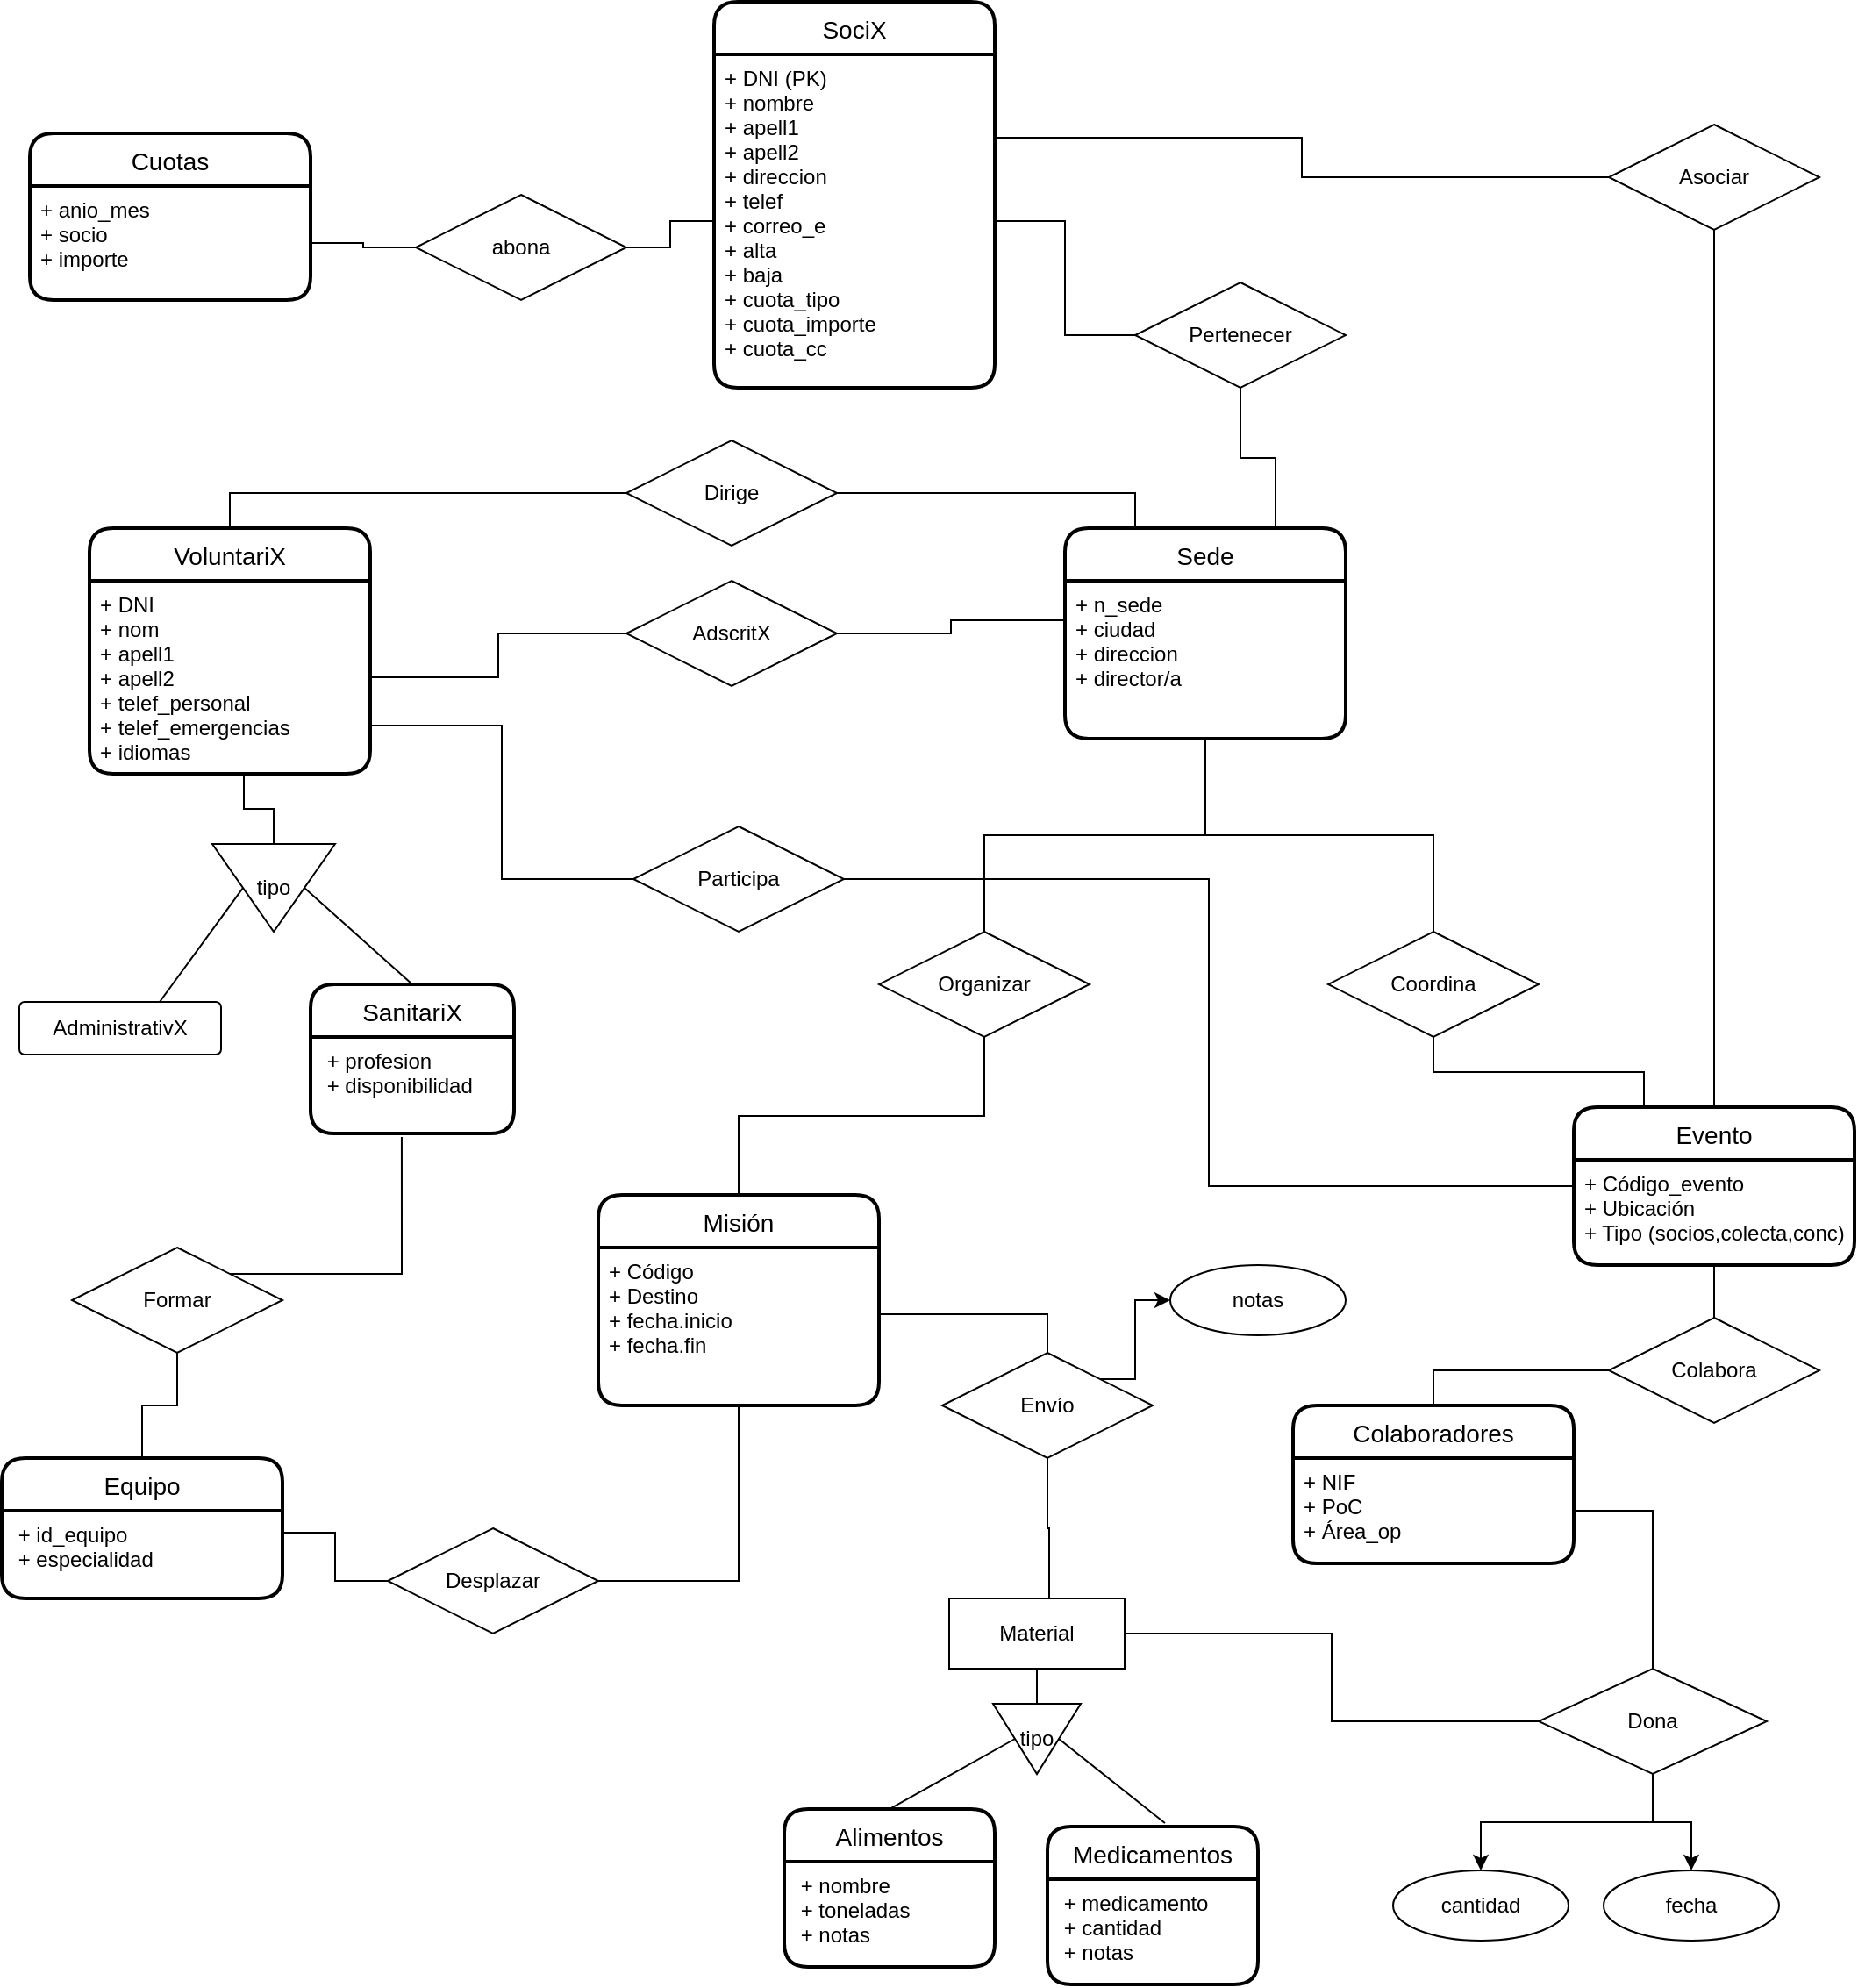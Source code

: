 <mxfile version="14.4.3" type="device"><diagram id="SBgP6ZWbKOvPVADEO_v5" name="Página-1"><mxGraphModel dx="1422" dy="822" grid="1" gridSize="10" guides="1" tooltips="1" connect="1" arrows="1" fold="1" page="1" pageScale="1" pageWidth="827" pageHeight="1169" math="0" shadow="0"><root><mxCell id="0"/><mxCell id="1" parent="0"/><mxCell id="k38d3QJenyf0gSWcsNWi-136" style="edgeStyle=orthogonalEdgeStyle;rounded=0;orthogonalLoop=1;jettySize=auto;html=1;exitX=0.5;exitY=0;exitDx=0;exitDy=0;entryX=0;entryY=0.5;entryDx=0;entryDy=0;endArrow=none;endFill=0;" parent="1" source="k38d3QJenyf0gSWcsNWi-140" target="k38d3QJenyf0gSWcsNWi-135" edge="1"><mxGeometry relative="1" as="geometry"><mxPoint x="180" y="350" as="sourcePoint"/></mxGeometry></mxCell><mxCell id="k38d3QJenyf0gSWcsNWi-77" style="edgeStyle=orthogonalEdgeStyle;rounded=0;orthogonalLoop=1;jettySize=auto;html=1;entryX=0.5;entryY=1;entryDx=0;entryDy=0;endArrow=none;endFill=0;exitX=0.75;exitY=0;exitDx=0;exitDy=0;" parent="1" source="k38d3QJenyf0gSWcsNWi-132" target="k38d3QJenyf0gSWcsNWi-74" edge="1"><mxGeometry relative="1" as="geometry"><mxPoint x="740" y="350" as="sourcePoint"/></mxGeometry></mxCell><mxCell id="k38d3QJenyf0gSWcsNWi-89" style="edgeStyle=orthogonalEdgeStyle;rounded=0;orthogonalLoop=1;jettySize=auto;html=1;exitX=0.5;exitY=1;exitDx=0;exitDy=0;entryX=0.5;entryY=0;entryDx=0;entryDy=0;endArrow=none;endFill=0;" parent="1" source="k38d3QJenyf0gSWcsNWi-133" target="k38d3QJenyf0gSWcsNWi-88" edge="1"><mxGeometry relative="1" as="geometry"><mxPoint x="740" y="390" as="sourcePoint"/></mxGeometry></mxCell><mxCell id="k38d3QJenyf0gSWcsNWi-75" style="edgeStyle=orthogonalEdgeStyle;rounded=0;orthogonalLoop=1;jettySize=auto;html=1;exitX=1;exitY=0.5;exitDx=0;exitDy=0;entryX=0;entryY=0.25;entryDx=0;entryDy=0;endArrow=none;endFill=0;" parent="1" source="k38d3QJenyf0gSWcsNWi-72" target="k38d3QJenyf0gSWcsNWi-133" edge="1"><mxGeometry relative="1" as="geometry"><mxPoint x="690" y="370" as="targetPoint"/></mxGeometry></mxCell><mxCell id="k38d3QJenyf0gSWcsNWi-76" style="edgeStyle=orthogonalEdgeStyle;rounded=0;orthogonalLoop=1;jettySize=auto;html=1;endArrow=none;endFill=0;entryX=1;entryY=0.5;entryDx=0;entryDy=0;" parent="1" source="k38d3QJenyf0gSWcsNWi-72" target="k38d3QJenyf0gSWcsNWi-141" edge="1"><mxGeometry relative="1" as="geometry"><mxPoint x="230" y="370" as="targetPoint"/></mxGeometry></mxCell><mxCell id="k38d3QJenyf0gSWcsNWi-72" value="AdscritX" style="shape=rhombus;perimeter=rhombusPerimeter;whiteSpace=wrap;html=1;align=center;" parent="1" vertex="1"><mxGeometry x="390" y="340" width="120" height="60" as="geometry"/></mxCell><mxCell id="k38d3QJenyf0gSWcsNWi-78" style="edgeStyle=orthogonalEdgeStyle;rounded=0;orthogonalLoop=1;jettySize=auto;html=1;exitX=0;exitY=0.5;exitDx=0;exitDy=0;endArrow=none;endFill=0;" parent="1" source="k38d3QJenyf0gSWcsNWi-74" target="k38d3QJenyf0gSWcsNWi-123" edge="1"><mxGeometry relative="1" as="geometry"><mxPoint x="380" y="200" as="targetPoint"/></mxGeometry></mxCell><mxCell id="k38d3QJenyf0gSWcsNWi-74" value="Pertenecer" style="shape=rhombus;perimeter=rhombusPerimeter;whiteSpace=wrap;html=1;align=center;" parent="1" vertex="1"><mxGeometry x="680" y="170" width="120" height="60" as="geometry"/></mxCell><mxCell id="k38d3QJenyf0gSWcsNWi-79" style="edgeStyle=orthogonalEdgeStyle;rounded=0;jumpSize=1;orthogonalLoop=1;jettySize=auto;html=1;exitX=0.55;exitY=1.008;exitDx=0;exitDy=0;entryX=0;entryY=0.5;entryDx=0;entryDy=0;endArrow=none;endFill=0;exitPerimeter=0;" parent="1" source="k38d3QJenyf0gSWcsNWi-141" target="k38d3QJenyf0gSWcsNWi-81" edge="1"><mxGeometry relative="1" as="geometry"><mxPoint x="184" y="500" as="sourcePoint"/></mxGeometry></mxCell><mxCell id="k38d3QJenyf0gSWcsNWi-80" style="edgeStyle=orthogonalEdgeStyle;rounded=0;orthogonalLoop=1;jettySize=auto;html=1;exitX=0.5;exitY=1;exitDx=0;exitDy=0;entryX=0.5;entryY=0;entryDx=0;entryDy=0;strokeColor=none;jumpSize=2;" parent="1" source="k38d3QJenyf0gSWcsNWi-81" target="k38d3QJenyf0gSWcsNWi-82" edge="1"><mxGeometry relative="1" as="geometry"/></mxCell><mxCell id="k38d3QJenyf0gSWcsNWi-81" value="tipo" style="triangle;whiteSpace=wrap;html=1;direction=south;" parent="1" vertex="1"><mxGeometry x="154" y="490" width="70" height="50" as="geometry"/></mxCell><mxCell id="k38d3QJenyf0gSWcsNWi-82" value="AdministrativX" style="rounded=1;arcSize=10;whiteSpace=wrap;html=1;align=center;" parent="1" vertex="1"><mxGeometry x="44" y="580" width="115" height="30" as="geometry"/></mxCell><mxCell id="k38d3QJenyf0gSWcsNWi-84" value="" style="endArrow=none;html=1;entryX=0.5;entryY=1;entryDx=0;entryDy=0;" parent="1" target="k38d3QJenyf0gSWcsNWi-81" edge="1"><mxGeometry width="50" height="50" relative="1" as="geometry"><mxPoint x="124" y="580" as="sourcePoint"/><mxPoint x="174" y="530" as="targetPoint"/></mxGeometry></mxCell><mxCell id="k38d3QJenyf0gSWcsNWi-85" value="" style="endArrow=none;html=1;entryX=0.5;entryY=0;entryDx=0;entryDy=0;exitX=0.5;exitY=0;exitDx=0;exitDy=0;" parent="1" source="k38d3QJenyf0gSWcsNWi-81" target="k38d3QJenyf0gSWcsNWi-145" edge="1"><mxGeometry width="50" height="50" relative="1" as="geometry"><mxPoint x="264" y="560" as="sourcePoint"/><mxPoint x="256.5" y="580" as="targetPoint"/></mxGeometry></mxCell><mxCell id="k38d3QJenyf0gSWcsNWi-104" style="edgeStyle=orthogonalEdgeStyle;rounded=0;orthogonalLoop=1;jettySize=auto;html=1;exitX=1.006;exitY=0.422;exitDx=0;exitDy=0;entryX=0.5;entryY=0;entryDx=0;entryDy=0;endArrow=none;endFill=0;exitPerimeter=0;" parent="1" source="k38d3QJenyf0gSWcsNWi-139" target="k38d3QJenyf0gSWcsNWi-103" edge="1"><mxGeometry relative="1" as="geometry"><mxPoint x="504" y="700" as="sourcePoint"/></mxGeometry></mxCell><mxCell id="k38d3QJenyf0gSWcsNWi-90" style="edgeStyle=orthogonalEdgeStyle;rounded=0;orthogonalLoop=1;jettySize=auto;html=1;exitX=0.5;exitY=1;exitDx=0;exitDy=0;endArrow=none;endFill=0;entryX=0.5;entryY=0;entryDx=0;entryDy=0;" parent="1" source="k38d3QJenyf0gSWcsNWi-88" target="k38d3QJenyf0gSWcsNWi-138" edge="1"><mxGeometry relative="1" as="geometry"><mxPoint x="454" y="680" as="targetPoint"/></mxGeometry></mxCell><mxCell id="k38d3QJenyf0gSWcsNWi-88" value="Organizar" style="shape=rhombus;perimeter=rhombusPerimeter;whiteSpace=wrap;html=1;align=center;" parent="1" vertex="1"><mxGeometry x="534" y="540" width="120" height="60" as="geometry"/></mxCell><mxCell id="k38d3QJenyf0gSWcsNWi-107" style="edgeStyle=orthogonalEdgeStyle;rounded=0;orthogonalLoop=1;jettySize=auto;html=1;exitX=1;exitY=0.25;exitDx=0;exitDy=0;entryX=0;entryY=0.5;entryDx=0;entryDy=0;endArrow=none;endFill=0;" parent="1" source="k38d3QJenyf0gSWcsNWi-144" target="k38d3QJenyf0gSWcsNWi-106" edge="1"><mxGeometry relative="1" as="geometry"><mxPoint x="184" y="930" as="sourcePoint"/></mxGeometry></mxCell><mxCell id="k38d3QJenyf0gSWcsNWi-94" style="edgeStyle=orthogonalEdgeStyle;rounded=0;orthogonalLoop=1;jettySize=auto;html=1;exitX=0.5;exitY=1;exitDx=0;exitDy=0;entryX=0.5;entryY=0;entryDx=0;entryDy=0;endArrow=none;endFill=0;" parent="1" source="k38d3QJenyf0gSWcsNWi-92" target="k38d3QJenyf0gSWcsNWi-143" edge="1"><mxGeometry relative="1" as="geometry"><mxPoint x="134" y="910" as="targetPoint"/></mxGeometry></mxCell><mxCell id="k38d3QJenyf0gSWcsNWi-151" style="edgeStyle=orthogonalEdgeStyle;rounded=0;orthogonalLoop=1;jettySize=auto;html=1;exitX=1;exitY=0;exitDx=0;exitDy=0;entryX=0.448;entryY=1.036;entryDx=0;entryDy=0;entryPerimeter=0;endArrow=none;endFill=0;" parent="1" source="k38d3QJenyf0gSWcsNWi-92" target="k38d3QJenyf0gSWcsNWi-146" edge="1"><mxGeometry relative="1" as="geometry"/></mxCell><mxCell id="k38d3QJenyf0gSWcsNWi-92" value="Formar" style="shape=rhombus;perimeter=rhombusPerimeter;whiteSpace=wrap;html=1;align=center;" parent="1" vertex="1"><mxGeometry x="74" y="720" width="120" height="60" as="geometry"/></mxCell><mxCell id="k38d3QJenyf0gSWcsNWi-102" style="edgeStyle=orthogonalEdgeStyle;rounded=0;orthogonalLoop=1;jettySize=auto;html=1;exitX=0.5;exitY=1;exitDx=0;exitDy=0;entryX=0;entryY=0.5;entryDx=0;entryDy=0;endArrow=none;endFill=0;" parent="1" source="k38d3QJenyf0gSWcsNWi-95" target="k38d3QJenyf0gSWcsNWi-97" edge="1"><mxGeometry relative="1" as="geometry"/></mxCell><mxCell id="k38d3QJenyf0gSWcsNWi-95" value="Material" style="whiteSpace=wrap;html=1;align=center;" parent="1" vertex="1"><mxGeometry x="574" y="920" width="100" height="40" as="geometry"/></mxCell><mxCell id="k38d3QJenyf0gSWcsNWi-96" style="edgeStyle=orthogonalEdgeStyle;rounded=0;orthogonalLoop=1;jettySize=auto;html=1;exitX=0.5;exitY=1;exitDx=0;exitDy=0;entryX=0.5;entryY=0;entryDx=0;entryDy=0;strokeColor=none;jumpSize=2;" parent="1" source="k38d3QJenyf0gSWcsNWi-97" edge="1"><mxGeometry relative="1" as="geometry"><mxPoint x="551.5" y="1040" as="targetPoint"/></mxGeometry></mxCell><mxCell id="k38d3QJenyf0gSWcsNWi-97" value="tipo" style="triangle;whiteSpace=wrap;html=1;direction=south;" parent="1" vertex="1"><mxGeometry x="599" y="980" width="50" height="40" as="geometry"/></mxCell><mxCell id="k38d3QJenyf0gSWcsNWi-100" value="" style="endArrow=none;html=1;entryX=0.5;entryY=1;entryDx=0;entryDy=0;exitX=0.5;exitY=0;exitDx=0;exitDy=0;" parent="1" source="k38d3QJenyf0gSWcsNWi-152" target="k38d3QJenyf0gSWcsNWi-97" edge="1"><mxGeometry width="50" height="50" relative="1" as="geometry"><mxPoint x="564" y="1040" as="sourcePoint"/><mxPoint x="614" y="990" as="targetPoint"/></mxGeometry></mxCell><mxCell id="k38d3QJenyf0gSWcsNWi-101" value="" style="endArrow=none;html=1;entryX=0.558;entryY=-0.022;entryDx=0;entryDy=0;exitX=0.5;exitY=0;exitDx=0;exitDy=0;entryPerimeter=0;" parent="1" source="k38d3QJenyf0gSWcsNWi-97" target="k38d3QJenyf0gSWcsNWi-157" edge="1"><mxGeometry width="50" height="50" relative="1" as="geometry"><mxPoint x="704" y="1020" as="sourcePoint"/><mxPoint x="701.5" y="1040" as="targetPoint"/></mxGeometry></mxCell><mxCell id="k38d3QJenyf0gSWcsNWi-105" style="edgeStyle=orthogonalEdgeStyle;rounded=0;orthogonalLoop=1;jettySize=auto;html=1;exitX=0.5;exitY=1;exitDx=0;exitDy=0;entryX=0.57;entryY=0;entryDx=0;entryDy=0;entryPerimeter=0;endArrow=none;endFill=0;" parent="1" source="k38d3QJenyf0gSWcsNWi-103" target="k38d3QJenyf0gSWcsNWi-95" edge="1"><mxGeometry relative="1" as="geometry"/></mxCell><mxCell id="ruIl4-cGb2AmSdkxK1u1-10" style="edgeStyle=orthogonalEdgeStyle;rounded=0;orthogonalLoop=1;jettySize=auto;html=1;exitX=1;exitY=0;exitDx=0;exitDy=0;entryX=0;entryY=0.5;entryDx=0;entryDy=0;" edge="1" parent="1" source="k38d3QJenyf0gSWcsNWi-103" target="ruIl4-cGb2AmSdkxK1u1-7"><mxGeometry relative="1" as="geometry"><Array as="points"><mxPoint x="680" y="795"/><mxPoint x="680" y="750"/></Array></mxGeometry></mxCell><mxCell id="k38d3QJenyf0gSWcsNWi-103" value="Envío" style="shape=rhombus;perimeter=rhombusPerimeter;whiteSpace=wrap;html=1;align=center;" parent="1" vertex="1"><mxGeometry x="570" y="780" width="120" height="60" as="geometry"/></mxCell><mxCell id="k38d3QJenyf0gSWcsNWi-108" style="edgeStyle=orthogonalEdgeStyle;rounded=0;orthogonalLoop=1;jettySize=auto;html=1;exitX=1;exitY=0.5;exitDx=0;exitDy=0;entryX=0.5;entryY=1;entryDx=0;entryDy=0;endArrow=none;endFill=0;" parent="1" source="k38d3QJenyf0gSWcsNWi-106" target="k38d3QJenyf0gSWcsNWi-139" edge="1"><mxGeometry relative="1" as="geometry"><mxPoint x="454" y="760" as="targetPoint"/></mxGeometry></mxCell><mxCell id="k38d3QJenyf0gSWcsNWi-106" value="Desplazar" style="shape=rhombus;perimeter=rhombusPerimeter;whiteSpace=wrap;html=1;align=center;" parent="1" vertex="1"><mxGeometry x="254" y="880" width="120" height="60" as="geometry"/></mxCell><mxCell id="k38d3QJenyf0gSWcsNWi-122" value="SociX" style="swimlane;childLayout=stackLayout;horizontal=1;startSize=30;horizontalStack=0;rounded=1;fontSize=14;fontStyle=0;strokeWidth=2;resizeParent=0;resizeLast=1;shadow=0;dashed=0;align=center;" parent="1" vertex="1"><mxGeometry x="440" y="10" width="160" height="220" as="geometry"><mxRectangle x="210" y="100" width="40" height="30" as="alternateBounds"/></mxGeometry></mxCell><mxCell id="k38d3QJenyf0gSWcsNWi-123" value="+ DNI (PK)&#10;+ nombre&#10;+ apell1&#10;+ apell2&#10;+ direccion&#10;+ telef&#10;+ correo_e&#10;+ alta&#10;+ baja&#10;+ cuota_tipo&#10;+ cuota_importe&#10;+ cuota_cc" style="align=left;strokeColor=none;fillColor=none;spacingLeft=4;fontSize=12;verticalAlign=top;resizable=0;rotatable=0;part=1;" parent="k38d3QJenyf0gSWcsNWi-122" vertex="1"><mxGeometry y="30" width="160" height="190" as="geometry"/></mxCell><mxCell id="k38d3QJenyf0gSWcsNWi-127" value="Cuotas" style="swimlane;childLayout=stackLayout;horizontal=1;startSize=30;horizontalStack=0;rounded=1;fontSize=14;fontStyle=0;strokeWidth=2;resizeParent=0;resizeLast=1;shadow=0;dashed=0;align=center;" parent="1" vertex="1"><mxGeometry x="50" y="85" width="160" height="95" as="geometry"/></mxCell><mxCell id="k38d3QJenyf0gSWcsNWi-128" value="+ anio_mes&#10;+ socio&#10;+ importe" style="align=left;strokeColor=none;fillColor=none;spacingLeft=4;fontSize=12;verticalAlign=top;resizable=0;rotatable=0;part=1;" parent="k38d3QJenyf0gSWcsNWi-127" vertex="1"><mxGeometry y="30" width="160" height="65" as="geometry"/></mxCell><mxCell id="k38d3QJenyf0gSWcsNWi-130" style="edgeStyle=orthogonalEdgeStyle;rounded=0;orthogonalLoop=1;jettySize=auto;html=1;entryX=1;entryY=0.5;entryDx=0;entryDy=0;endArrow=none;endFill=0;" parent="1" source="k38d3QJenyf0gSWcsNWi-129" target="k38d3QJenyf0gSWcsNWi-128" edge="1"><mxGeometry relative="1" as="geometry"/></mxCell><mxCell id="k38d3QJenyf0gSWcsNWi-131" style="edgeStyle=orthogonalEdgeStyle;rounded=0;orthogonalLoop=1;jettySize=auto;html=1;exitX=1;exitY=0.5;exitDx=0;exitDy=0;entryX=0;entryY=0.5;entryDx=0;entryDy=0;endArrow=none;endFill=0;" parent="1" source="k38d3QJenyf0gSWcsNWi-129" target="k38d3QJenyf0gSWcsNWi-123" edge="1"><mxGeometry relative="1" as="geometry"/></mxCell><mxCell id="k38d3QJenyf0gSWcsNWi-129" value="abona" style="shape=rhombus;perimeter=rhombusPerimeter;whiteSpace=wrap;html=1;align=center;" parent="1" vertex="1"><mxGeometry x="270" y="120" width="120" height="60" as="geometry"/></mxCell><mxCell id="k38d3QJenyf0gSWcsNWi-132" value="Sede" style="swimlane;childLayout=stackLayout;horizontal=1;startSize=30;horizontalStack=0;rounded=1;fontSize=14;fontStyle=0;strokeWidth=2;resizeParent=0;resizeLast=1;shadow=0;dashed=0;align=center;" parent="1" vertex="1"><mxGeometry x="640" y="310" width="160" height="120" as="geometry"/></mxCell><mxCell id="k38d3QJenyf0gSWcsNWi-133" value="+ n_sede&#10;+ ciudad&#10;+ direccion&#10;+ director/a" style="align=left;strokeColor=none;fillColor=none;spacingLeft=4;fontSize=12;verticalAlign=top;resizable=0;rotatable=0;part=1;" parent="k38d3QJenyf0gSWcsNWi-132" vertex="1"><mxGeometry y="30" width="160" height="90" as="geometry"/></mxCell><mxCell id="k38d3QJenyf0gSWcsNWi-137" style="edgeStyle=orthogonalEdgeStyle;rounded=0;orthogonalLoop=1;jettySize=auto;html=1;exitX=1;exitY=0.5;exitDx=0;exitDy=0;entryX=0.25;entryY=0;entryDx=0;entryDy=0;endArrow=none;endFill=0;" parent="1" source="k38d3QJenyf0gSWcsNWi-135" target="k38d3QJenyf0gSWcsNWi-132" edge="1"><mxGeometry relative="1" as="geometry"/></mxCell><mxCell id="k38d3QJenyf0gSWcsNWi-135" value="Dirige" style="shape=rhombus;perimeter=rhombusPerimeter;whiteSpace=wrap;html=1;align=center;" parent="1" vertex="1"><mxGeometry x="390" y="260" width="120" height="60" as="geometry"/></mxCell><mxCell id="k38d3QJenyf0gSWcsNWi-138" value="Misión" style="swimlane;childLayout=stackLayout;horizontal=1;startSize=30;horizontalStack=0;rounded=1;fontSize=14;fontStyle=0;strokeWidth=2;resizeParent=0;resizeLast=1;shadow=0;dashed=0;align=center;" parent="1" vertex="1"><mxGeometry x="374" y="690" width="160" height="120" as="geometry"/></mxCell><mxCell id="k38d3QJenyf0gSWcsNWi-139" value="+ Código&#10;+ Destino&#10;+ fecha.inicio&#10;+ fecha.fin" style="align=left;strokeColor=none;fillColor=none;spacingLeft=4;fontSize=12;verticalAlign=top;resizable=0;rotatable=0;part=1;" parent="k38d3QJenyf0gSWcsNWi-138" vertex="1"><mxGeometry y="30" width="160" height="90" as="geometry"/></mxCell><mxCell id="k38d3QJenyf0gSWcsNWi-140" value="VoluntariX" style="swimlane;childLayout=stackLayout;horizontal=1;startSize=30;horizontalStack=0;rounded=1;fontSize=14;fontStyle=0;strokeWidth=2;resizeParent=0;resizeLast=1;shadow=0;dashed=0;align=center;" parent="1" vertex="1"><mxGeometry x="84" y="310" width="160" height="140" as="geometry"/></mxCell><mxCell id="k38d3QJenyf0gSWcsNWi-141" value="+ DNI&#10;+ nom&#10;+ apell1&#10;+ apell2&#10;+ telef_personal&#10;+ telef_emergencias&#10;+ idiomas" style="align=left;strokeColor=none;fillColor=none;spacingLeft=4;fontSize=12;verticalAlign=top;resizable=0;rotatable=0;part=1;" parent="k38d3QJenyf0gSWcsNWi-140" vertex="1"><mxGeometry y="30" width="160" height="110" as="geometry"/></mxCell><mxCell id="k38d3QJenyf0gSWcsNWi-143" value="Equipo" style="swimlane;childLayout=stackLayout;horizontal=1;startSize=30;horizontalStack=0;rounded=1;fontSize=14;fontStyle=0;strokeWidth=2;resizeParent=0;resizeLast=1;shadow=0;dashed=0;align=center;" parent="1" vertex="1"><mxGeometry x="34" y="840" width="160" height="80" as="geometry"/></mxCell><mxCell id="k38d3QJenyf0gSWcsNWi-144" value=" + id_equipo&#10; + especialidad" style="align=left;strokeColor=none;fillColor=none;spacingLeft=4;fontSize=12;verticalAlign=top;resizable=0;rotatable=0;part=1;" parent="k38d3QJenyf0gSWcsNWi-143" vertex="1"><mxGeometry y="30" width="160" height="50" as="geometry"/></mxCell><mxCell id="k38d3QJenyf0gSWcsNWi-145" value="SanitariX" style="swimlane;childLayout=stackLayout;horizontal=1;startSize=30;horizontalStack=0;rounded=1;fontSize=14;fontStyle=0;strokeWidth=2;resizeParent=0;resizeLast=1;shadow=0;dashed=0;align=center;" parent="1" vertex="1"><mxGeometry x="210" y="570" width="116" height="85" as="geometry"/></mxCell><mxCell id="k38d3QJenyf0gSWcsNWi-146" value=" + profesion&#10; + disponibilidad" style="align=left;strokeColor=none;fillColor=none;spacingLeft=4;fontSize=12;verticalAlign=top;resizable=0;rotatable=0;part=1;" parent="k38d3QJenyf0gSWcsNWi-145" vertex="1"><mxGeometry y="30" width="116" height="55" as="geometry"/></mxCell><mxCell id="k38d3QJenyf0gSWcsNWi-152" value="Alimentos" style="swimlane;childLayout=stackLayout;horizontal=1;startSize=30;horizontalStack=0;rounded=1;fontSize=14;fontStyle=0;strokeWidth=2;resizeParent=0;resizeLast=1;shadow=0;dashed=0;align=center;" parent="1" vertex="1"><mxGeometry x="480" y="1040" width="120" height="90" as="geometry"/></mxCell><mxCell id="k38d3QJenyf0gSWcsNWi-153" value=" + nombre&#10; + toneladas&#10; + notas" style="align=left;strokeColor=none;fillColor=none;spacingLeft=4;fontSize=12;verticalAlign=top;resizable=0;rotatable=0;part=1;" parent="k38d3QJenyf0gSWcsNWi-152" vertex="1"><mxGeometry y="30" width="120" height="60" as="geometry"/></mxCell><mxCell id="k38d3QJenyf0gSWcsNWi-157" value="Medicamentos" style="swimlane;childLayout=stackLayout;horizontal=1;startSize=30;horizontalStack=0;rounded=1;fontSize=14;fontStyle=0;strokeWidth=2;resizeParent=0;resizeLast=1;shadow=0;dashed=0;align=center;" parent="1" vertex="1"><mxGeometry x="630" y="1050" width="120" height="90" as="geometry"/></mxCell><mxCell id="k38d3QJenyf0gSWcsNWi-158" value=" + medicamento&#10; + cantidad&#10; + notas" style="align=left;strokeColor=none;fillColor=none;spacingLeft=4;fontSize=12;verticalAlign=top;resizable=0;rotatable=0;part=1;" parent="k38d3QJenyf0gSWcsNWi-157" vertex="1"><mxGeometry y="30" width="120" height="60" as="geometry"/></mxCell><mxCell id="k38d3QJenyf0gSWcsNWi-164" style="edgeStyle=orthogonalEdgeStyle;rounded=0;orthogonalLoop=1;jettySize=auto;html=1;exitX=0.5;exitY=1;exitDx=0;exitDy=0;entryX=0.25;entryY=0;entryDx=0;entryDy=0;endArrow=none;endFill=0;" parent="1" source="k38d3QJenyf0gSWcsNWi-159" target="k38d3QJenyf0gSWcsNWi-161" edge="1"><mxGeometry relative="1" as="geometry"/></mxCell><mxCell id="k38d3QJenyf0gSWcsNWi-159" value="Coordina" style="shape=rhombus;perimeter=rhombusPerimeter;whiteSpace=wrap;html=1;align=center;" parent="1" vertex="1"><mxGeometry x="790" y="540" width="120" height="60" as="geometry"/></mxCell><mxCell id="k38d3QJenyf0gSWcsNWi-160" style="edgeStyle=orthogonalEdgeStyle;rounded=0;orthogonalLoop=1;jettySize=auto;html=1;exitX=0.5;exitY=1;exitDx=0;exitDy=0;entryX=0.5;entryY=0;entryDx=0;entryDy=0;endArrow=none;endFill=0;" parent="1" source="k38d3QJenyf0gSWcsNWi-133" target="k38d3QJenyf0gSWcsNWi-159" edge="1"><mxGeometry relative="1" as="geometry"/></mxCell><mxCell id="k38d3QJenyf0gSWcsNWi-161" value="Evento" style="swimlane;childLayout=stackLayout;horizontal=1;startSize=30;horizontalStack=0;rounded=1;fontSize=14;fontStyle=0;strokeWidth=2;resizeParent=0;resizeLast=1;shadow=0;dashed=0;align=center;" parent="1" vertex="1"><mxGeometry x="930" y="640" width="160" height="90" as="geometry"/></mxCell><mxCell id="k38d3QJenyf0gSWcsNWi-162" value="+ Código_evento&#10;+ Ubicación&#10;+ Tipo (socios,colecta,conc)" style="align=left;strokeColor=none;fillColor=none;spacingLeft=4;fontSize=12;verticalAlign=top;resizable=0;rotatable=0;part=1;" parent="k38d3QJenyf0gSWcsNWi-161" vertex="1"><mxGeometry y="30" width="160" height="60" as="geometry"/></mxCell><mxCell id="k38d3QJenyf0gSWcsNWi-167" style="edgeStyle=orthogonalEdgeStyle;rounded=0;orthogonalLoop=1;jettySize=auto;html=1;exitX=0.5;exitY=1;exitDx=0;exitDy=0;entryX=0.5;entryY=0;entryDx=0;entryDy=0;endArrow=none;endFill=0;" parent="1" source="k38d3QJenyf0gSWcsNWi-165" target="k38d3QJenyf0gSWcsNWi-161" edge="1"><mxGeometry relative="1" as="geometry"/></mxCell><mxCell id="k38d3QJenyf0gSWcsNWi-165" value="Asociar" style="shape=rhombus;perimeter=rhombusPerimeter;whiteSpace=wrap;html=1;align=center;" parent="1" vertex="1"><mxGeometry x="950" y="80" width="120" height="60" as="geometry"/></mxCell><mxCell id="k38d3QJenyf0gSWcsNWi-166" style="edgeStyle=orthogonalEdgeStyle;rounded=0;orthogonalLoop=1;jettySize=auto;html=1;exitX=1;exitY=0.25;exitDx=0;exitDy=0;entryX=0;entryY=0.5;entryDx=0;entryDy=0;endArrow=none;endFill=0;" parent="1" source="k38d3QJenyf0gSWcsNWi-123" target="k38d3QJenyf0gSWcsNWi-165" edge="1"><mxGeometry relative="1" as="geometry"/></mxCell><mxCell id="k38d3QJenyf0gSWcsNWi-181" style="edgeStyle=orthogonalEdgeStyle;rounded=0;orthogonalLoop=1;jettySize=auto;html=1;exitX=0.5;exitY=0;exitDx=0;exitDy=0;entryX=0;entryY=0.5;entryDx=0;entryDy=0;endArrow=none;endFill=0;" parent="1" source="k38d3QJenyf0gSWcsNWi-168" target="k38d3QJenyf0gSWcsNWi-170" edge="1"><mxGeometry relative="1" as="geometry"/></mxCell><mxCell id="k38d3QJenyf0gSWcsNWi-168" value="Colaboradores" style="swimlane;childLayout=stackLayout;horizontal=1;startSize=30;horizontalStack=0;rounded=1;fontSize=14;fontStyle=0;strokeWidth=2;resizeParent=0;resizeLast=1;shadow=0;dashed=0;align=center;" parent="1" vertex="1"><mxGeometry x="770" y="810" width="160" height="90" as="geometry"/></mxCell><mxCell id="k38d3QJenyf0gSWcsNWi-169" value="+ NIF&#10;+ PoC&#10;+ Área_op" style="align=left;strokeColor=none;fillColor=none;spacingLeft=4;fontSize=12;verticalAlign=top;resizable=0;rotatable=0;part=1;" parent="k38d3QJenyf0gSWcsNWi-168" vertex="1"><mxGeometry y="30" width="160" height="60" as="geometry"/></mxCell><mxCell id="k38d3QJenyf0gSWcsNWi-182" style="edgeStyle=orthogonalEdgeStyle;rounded=0;orthogonalLoop=1;jettySize=auto;html=1;exitX=0.5;exitY=0;exitDx=0;exitDy=0;entryX=0.5;entryY=1;entryDx=0;entryDy=0;endArrow=none;endFill=0;" parent="1" source="k38d3QJenyf0gSWcsNWi-170" target="k38d3QJenyf0gSWcsNWi-162" edge="1"><mxGeometry relative="1" as="geometry"/></mxCell><mxCell id="k38d3QJenyf0gSWcsNWi-170" value="Colabora" style="shape=rhombus;perimeter=rhombusPerimeter;whiteSpace=wrap;html=1;align=center;" parent="1" vertex="1"><mxGeometry x="950" y="760" width="120" height="60" as="geometry"/></mxCell><mxCell id="k38d3QJenyf0gSWcsNWi-184" style="edgeStyle=orthogonalEdgeStyle;rounded=0;orthogonalLoop=1;jettySize=auto;html=1;exitX=0;exitY=0.5;exitDx=0;exitDy=0;entryX=1;entryY=0.5;entryDx=0;entryDy=0;endArrow=none;endFill=0;" parent="1" source="k38d3QJenyf0gSWcsNWi-173" target="k38d3QJenyf0gSWcsNWi-95" edge="1"><mxGeometry relative="1" as="geometry"/></mxCell><mxCell id="ruIl4-cGb2AmSdkxK1u1-11" style="edgeStyle=orthogonalEdgeStyle;rounded=0;orthogonalLoop=1;jettySize=auto;html=1;exitX=0.5;exitY=1;exitDx=0;exitDy=0;" edge="1" parent="1" source="k38d3QJenyf0gSWcsNWi-173" target="ruIl4-cGb2AmSdkxK1u1-2"><mxGeometry relative="1" as="geometry"/></mxCell><mxCell id="ruIl4-cGb2AmSdkxK1u1-12" style="edgeStyle=orthogonalEdgeStyle;rounded=0;orthogonalLoop=1;jettySize=auto;html=1;exitX=0.5;exitY=1;exitDx=0;exitDy=0;entryX=0.5;entryY=0;entryDx=0;entryDy=0;" edge="1" parent="1" source="k38d3QJenyf0gSWcsNWi-173" target="ruIl4-cGb2AmSdkxK1u1-1"><mxGeometry relative="1" as="geometry"/></mxCell><mxCell id="k38d3QJenyf0gSWcsNWi-173" value="Dona" style="shape=rhombus;perimeter=rhombusPerimeter;whiteSpace=wrap;html=1;align=center;" parent="1" vertex="1"><mxGeometry x="910" y="960" width="130" height="60" as="geometry"/></mxCell><mxCell id="k38d3QJenyf0gSWcsNWi-178" style="edgeStyle=orthogonalEdgeStyle;rounded=0;orthogonalLoop=1;jettySize=auto;html=1;exitX=1;exitY=0.5;exitDx=0;exitDy=0;entryX=0;entryY=0.5;entryDx=0;entryDy=0;endArrow=none;endFill=0;" parent="1" source="k38d3QJenyf0gSWcsNWi-176" target="k38d3QJenyf0gSWcsNWi-161" edge="1"><mxGeometry relative="1" as="geometry"/></mxCell><mxCell id="k38d3QJenyf0gSWcsNWi-176" value="Participa" style="shape=rhombus;perimeter=rhombusPerimeter;whiteSpace=wrap;html=1;align=center;" parent="1" vertex="1"><mxGeometry x="394" y="480" width="120" height="60" as="geometry"/></mxCell><mxCell id="k38d3QJenyf0gSWcsNWi-177" style="edgeStyle=orthogonalEdgeStyle;rounded=0;orthogonalLoop=1;jettySize=auto;html=1;exitX=1;exitY=0.75;exitDx=0;exitDy=0;entryX=0;entryY=0.5;entryDx=0;entryDy=0;endArrow=none;endFill=0;" parent="1" source="k38d3QJenyf0gSWcsNWi-141" target="k38d3QJenyf0gSWcsNWi-176" edge="1"><mxGeometry relative="1" as="geometry"/></mxCell><mxCell id="k38d3QJenyf0gSWcsNWi-183" style="edgeStyle=orthogonalEdgeStyle;rounded=0;orthogonalLoop=1;jettySize=auto;html=1;exitX=1;exitY=0.5;exitDx=0;exitDy=0;entryX=0.5;entryY=0;entryDx=0;entryDy=0;endArrow=none;endFill=0;" parent="1" source="k38d3QJenyf0gSWcsNWi-169" target="k38d3QJenyf0gSWcsNWi-173" edge="1"><mxGeometry relative="1" as="geometry"/></mxCell><mxCell id="ruIl4-cGb2AmSdkxK1u1-1" value="fecha" style="ellipse;whiteSpace=wrap;html=1;align=center;" vertex="1" parent="1"><mxGeometry x="947" y="1075" width="100" height="40" as="geometry"/></mxCell><mxCell id="ruIl4-cGb2AmSdkxK1u1-2" value="cantidad" style="ellipse;whiteSpace=wrap;html=1;align=center;" vertex="1" parent="1"><mxGeometry x="827" y="1075" width="100" height="40" as="geometry"/></mxCell><mxCell id="ruIl4-cGb2AmSdkxK1u1-7" value="notas" style="ellipse;whiteSpace=wrap;html=1;align=center;" vertex="1" parent="1"><mxGeometry x="700" y="730" width="100" height="40" as="geometry"/></mxCell></root></mxGraphModel></diagram></mxfile>